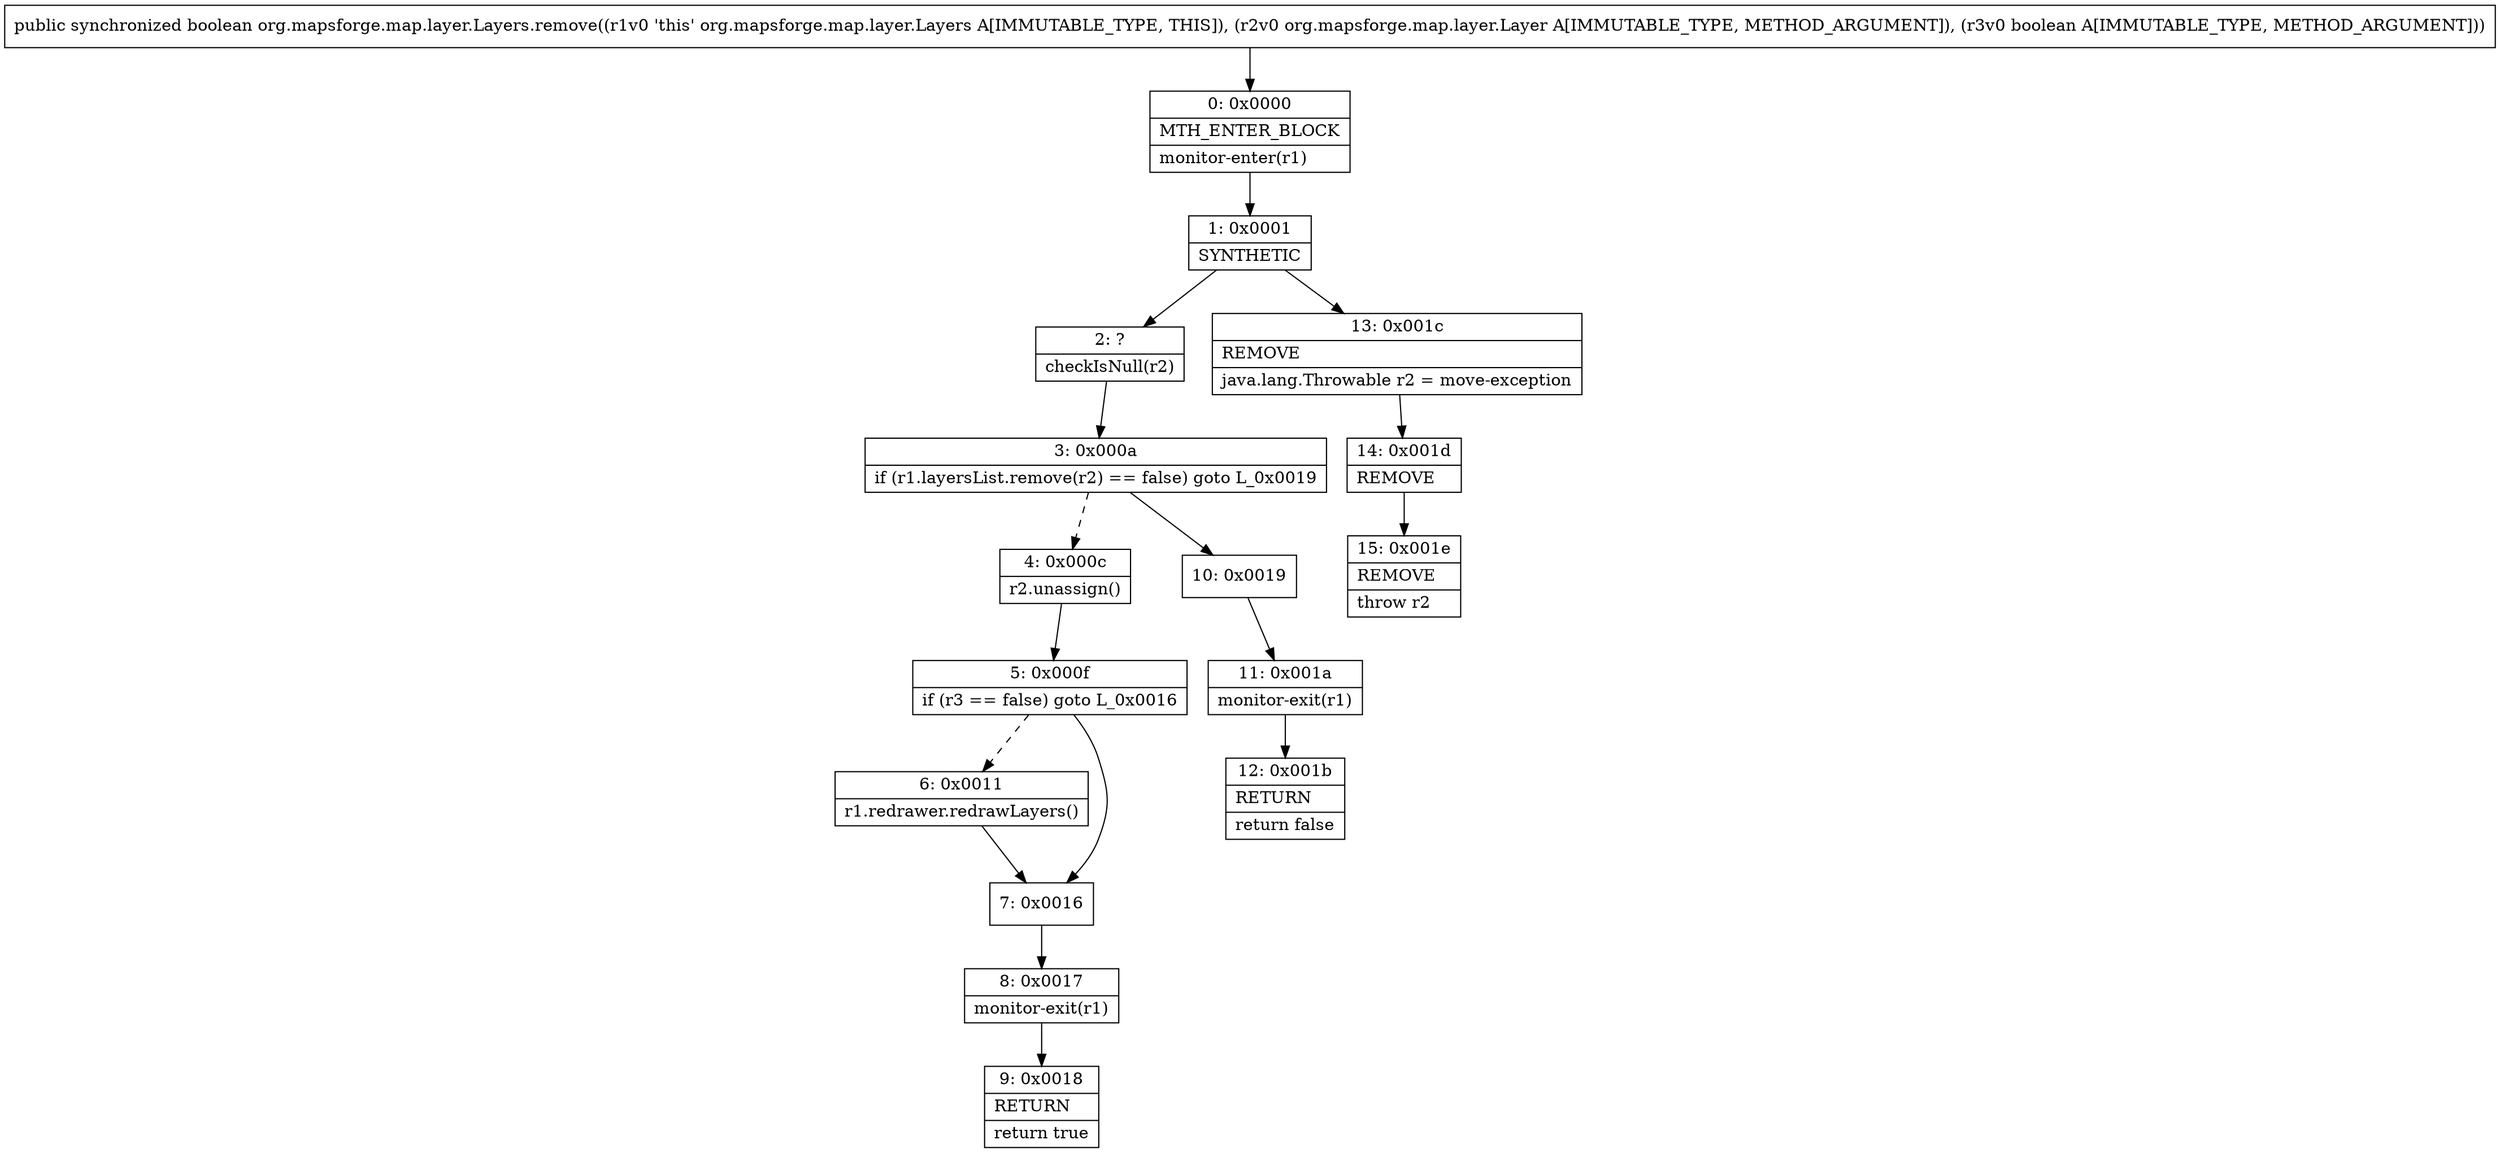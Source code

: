 digraph "CFG fororg.mapsforge.map.layer.Layers.remove(Lorg\/mapsforge\/map\/layer\/Layer;Z)Z" {
Node_0 [shape=record,label="{0\:\ 0x0000|MTH_ENTER_BLOCK\l|monitor\-enter(r1)\l}"];
Node_1 [shape=record,label="{1\:\ 0x0001|SYNTHETIC\l}"];
Node_2 [shape=record,label="{2\:\ ?|checkIsNull(r2)\l}"];
Node_3 [shape=record,label="{3\:\ 0x000a|if (r1.layersList.remove(r2) == false) goto L_0x0019\l}"];
Node_4 [shape=record,label="{4\:\ 0x000c|r2.unassign()\l}"];
Node_5 [shape=record,label="{5\:\ 0x000f|if (r3 == false) goto L_0x0016\l}"];
Node_6 [shape=record,label="{6\:\ 0x0011|r1.redrawer.redrawLayers()\l}"];
Node_7 [shape=record,label="{7\:\ 0x0016}"];
Node_8 [shape=record,label="{8\:\ 0x0017|monitor\-exit(r1)\l}"];
Node_9 [shape=record,label="{9\:\ 0x0018|RETURN\l|return true\l}"];
Node_10 [shape=record,label="{10\:\ 0x0019}"];
Node_11 [shape=record,label="{11\:\ 0x001a|monitor\-exit(r1)\l}"];
Node_12 [shape=record,label="{12\:\ 0x001b|RETURN\l|return false\l}"];
Node_13 [shape=record,label="{13\:\ 0x001c|REMOVE\l|java.lang.Throwable r2 = move\-exception\l}"];
Node_14 [shape=record,label="{14\:\ 0x001d|REMOVE\l}"];
Node_15 [shape=record,label="{15\:\ 0x001e|REMOVE\l|throw r2\l}"];
MethodNode[shape=record,label="{public synchronized boolean org.mapsforge.map.layer.Layers.remove((r1v0 'this' org.mapsforge.map.layer.Layers A[IMMUTABLE_TYPE, THIS]), (r2v0 org.mapsforge.map.layer.Layer A[IMMUTABLE_TYPE, METHOD_ARGUMENT]), (r3v0 boolean A[IMMUTABLE_TYPE, METHOD_ARGUMENT])) }"];
MethodNode -> Node_0;
Node_0 -> Node_1;
Node_1 -> Node_2;
Node_1 -> Node_13;
Node_2 -> Node_3;
Node_3 -> Node_4[style=dashed];
Node_3 -> Node_10;
Node_4 -> Node_5;
Node_5 -> Node_6[style=dashed];
Node_5 -> Node_7;
Node_6 -> Node_7;
Node_7 -> Node_8;
Node_8 -> Node_9;
Node_10 -> Node_11;
Node_11 -> Node_12;
Node_13 -> Node_14;
Node_14 -> Node_15;
}

